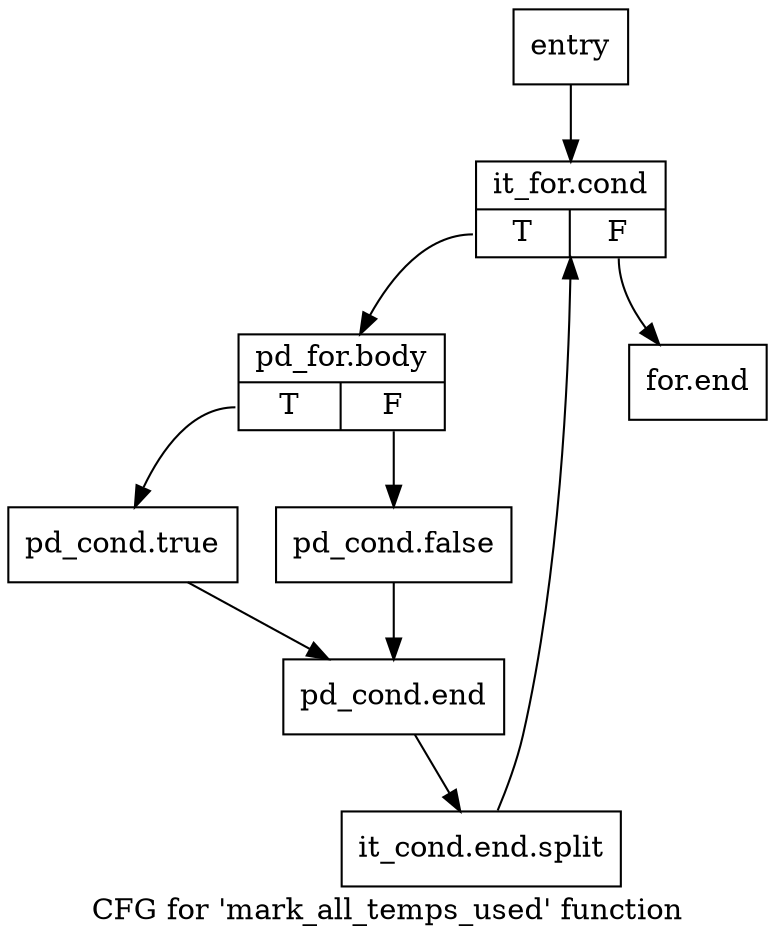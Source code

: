digraph "CFG for 'mark_all_temps_used' function" {
	label="CFG for 'mark_all_temps_used' function";

	Node0x48a7680 [shape=record,label="{entry}"];
	Node0x48a7680 -> Node0x4bfbf70;
	Node0x4bfbf70 [shape=record,label="{it_for.cond|{<s0>T|<s1>F}}"];
	Node0x4bfbf70:s0 -> Node0x4bfbfc0;
	Node0x4bfbf70:s1 -> Node0x4bfc100;
	Node0x4bfbfc0 [shape=record,label="{pd_for.body|{<s0>T|<s1>F}}"];
	Node0x4bfbfc0:s0 -> Node0x4bfc010;
	Node0x4bfbfc0:s1 -> Node0x4bfc060;
	Node0x4bfc010 [shape=record,label="{pd_cond.true}"];
	Node0x4bfc010 -> Node0x4bfc0b0;
	Node0x4bfc060 [shape=record,label="{pd_cond.false}"];
	Node0x4bfc060 -> Node0x4bfc0b0;
	Node0x4bfc0b0 [shape=record,label="{pd_cond.end}"];
	Node0x4bfc0b0 -> Node0xda78320;
	Node0xda78320 [shape=record,label="{it_cond.end.split}"];
	Node0xda78320 -> Node0x4bfbf70;
	Node0x4bfc100 [shape=record,label="{for.end}"];
}
